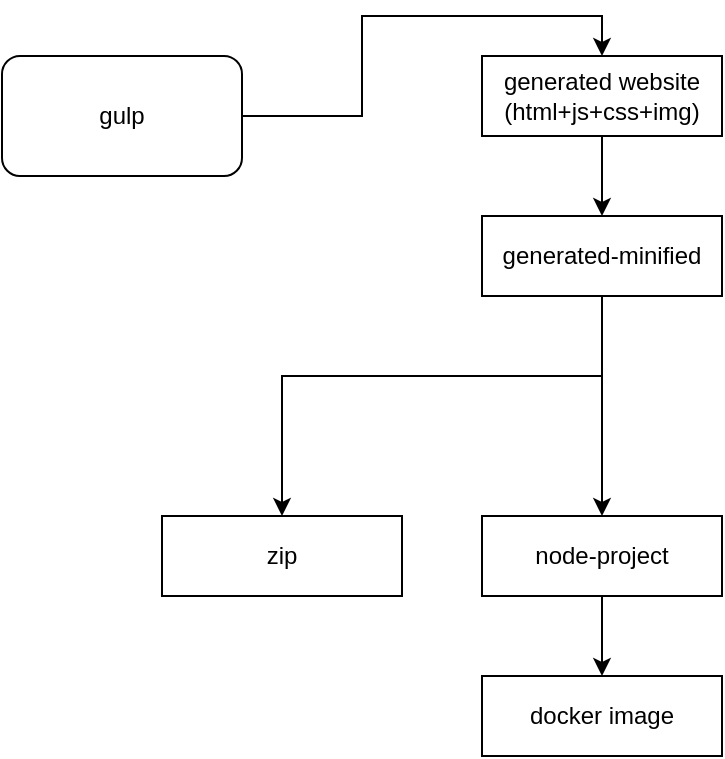 <mxfile version="17.5.0" type="device"><diagram id="h2Ar8XwuyLjJvJlOvjuS" name="Page-1"><mxGraphModel dx="1156" dy="544" grid="1" gridSize="10" guides="1" tooltips="1" connect="1" arrows="1" fold="1" page="1" pageScale="1" pageWidth="827" pageHeight="1169" math="0" shadow="0"><root><mxCell id="0"/><mxCell id="1" parent="0"/><mxCell id="BMeuY0-ZOPmzdmZaEwl4-6" style="edgeStyle=orthogonalEdgeStyle;rounded=0;orthogonalLoop=1;jettySize=auto;html=1;entryX=0.5;entryY=0;entryDx=0;entryDy=0;" edge="1" parent="1" source="BMeuY0-ZOPmzdmZaEwl4-1" target="BMeuY0-ZOPmzdmZaEwl4-5"><mxGeometry relative="1" as="geometry"/></mxCell><mxCell id="BMeuY0-ZOPmzdmZaEwl4-9" style="edgeStyle=orthogonalEdgeStyle;rounded=0;orthogonalLoop=1;jettySize=auto;html=1;entryX=0.5;entryY=0;entryDx=0;entryDy=0;" edge="1" parent="1" source="BMeuY0-ZOPmzdmZaEwl4-1" target="BMeuY0-ZOPmzdmZaEwl4-7"><mxGeometry relative="1" as="geometry"><Array as="points"><mxPoint x="340" y="280"/><mxPoint x="180" y="280"/></Array></mxGeometry></mxCell><mxCell id="BMeuY0-ZOPmzdmZaEwl4-1" value="generated-minified" style="rounded=0;whiteSpace=wrap;html=1;" vertex="1" parent="1"><mxGeometry x="280" y="200" width="120" height="40" as="geometry"/></mxCell><mxCell id="BMeuY0-ZOPmzdmZaEwl4-16" style="edgeStyle=orthogonalEdgeStyle;rounded=0;orthogonalLoop=1;jettySize=auto;html=1;entryX=0.5;entryY=0;entryDx=0;entryDy=0;" edge="1" parent="1" source="BMeuY0-ZOPmzdmZaEwl4-3" target="BMeuY0-ZOPmzdmZaEwl4-12"><mxGeometry relative="1" as="geometry"/></mxCell><mxCell id="BMeuY0-ZOPmzdmZaEwl4-3" value="gulp" style="rounded=1;whiteSpace=wrap;html=1;" vertex="1" parent="1"><mxGeometry x="40" y="120" width="120" height="60" as="geometry"/></mxCell><mxCell id="BMeuY0-ZOPmzdmZaEwl4-11" style="edgeStyle=orthogonalEdgeStyle;rounded=0;orthogonalLoop=1;jettySize=auto;html=1;entryX=0.5;entryY=0;entryDx=0;entryDy=0;" edge="1" parent="1" source="BMeuY0-ZOPmzdmZaEwl4-5" target="BMeuY0-ZOPmzdmZaEwl4-8"><mxGeometry relative="1" as="geometry"/></mxCell><mxCell id="BMeuY0-ZOPmzdmZaEwl4-5" value="node-project" style="rounded=0;whiteSpace=wrap;html=1;" vertex="1" parent="1"><mxGeometry x="280" y="350" width="120" height="40" as="geometry"/></mxCell><mxCell id="BMeuY0-ZOPmzdmZaEwl4-7" value="zip" style="rounded=0;whiteSpace=wrap;html=1;" vertex="1" parent="1"><mxGeometry x="120" y="350" width="120" height="40" as="geometry"/></mxCell><mxCell id="BMeuY0-ZOPmzdmZaEwl4-8" value="docker image" style="rounded=0;whiteSpace=wrap;html=1;" vertex="1" parent="1"><mxGeometry x="280" y="430" width="120" height="40" as="geometry"/></mxCell><mxCell id="BMeuY0-ZOPmzdmZaEwl4-15" style="edgeStyle=orthogonalEdgeStyle;rounded=0;orthogonalLoop=1;jettySize=auto;html=1;entryX=0.5;entryY=0;entryDx=0;entryDy=0;" edge="1" parent="1" source="BMeuY0-ZOPmzdmZaEwl4-12" target="BMeuY0-ZOPmzdmZaEwl4-1"><mxGeometry relative="1" as="geometry"/></mxCell><mxCell id="BMeuY0-ZOPmzdmZaEwl4-12" value="generated website&lt;br&gt;(html+js+css+img)" style="rounded=0;whiteSpace=wrap;html=1;" vertex="1" parent="1"><mxGeometry x="280" y="120" width="120" height="40" as="geometry"/></mxCell></root></mxGraphModel></diagram></mxfile>